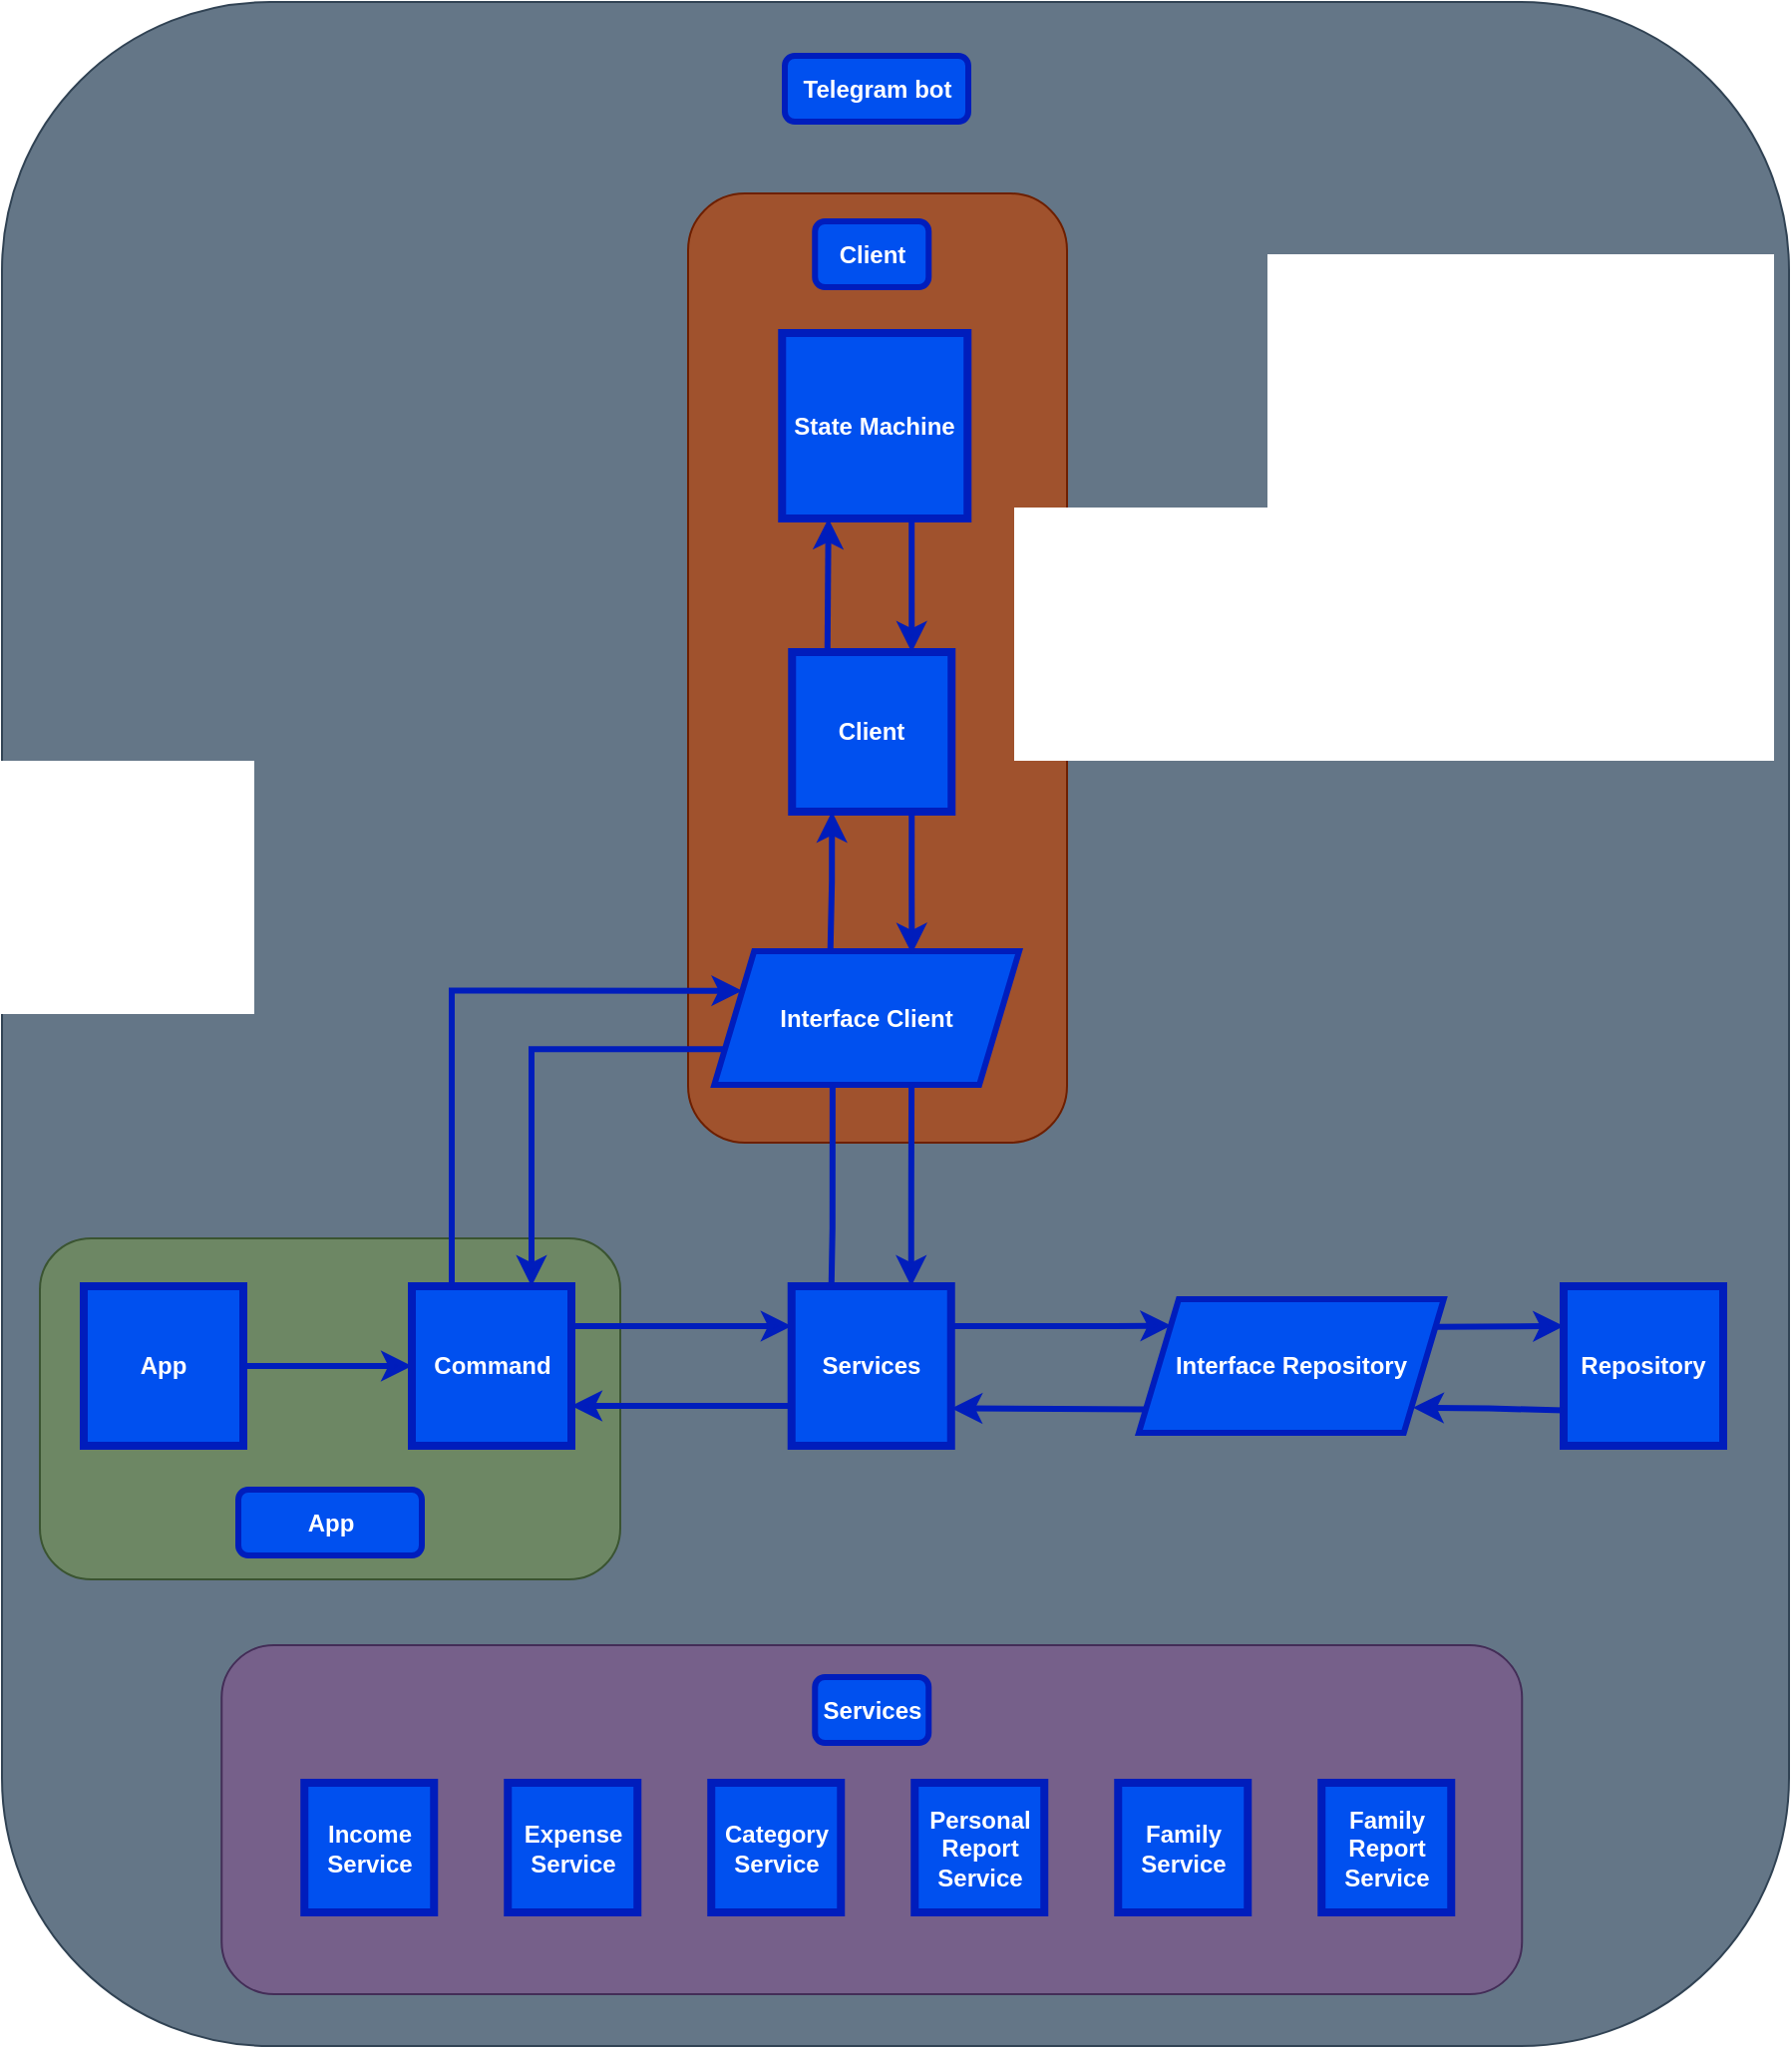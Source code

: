 <mxfile version="24.1.0" type="github">
  <diagram name="Page-1" id="haOZvg4d8h4sqzNdu954">
    <mxGraphModel dx="472" dy="1086" grid="0" gridSize="10" guides="1" tooltips="1" connect="1" arrows="1" fold="1" page="0" pageScale="1" pageWidth="850" pageHeight="1100" math="0" shadow="0">
      <root>
        <mxCell id="0" />
        <mxCell id="1" parent="0" />
        <mxCell id="C-qCxtMn5BfufGwFR7-I-56" value="" style="rounded=1;whiteSpace=wrap;html=1;fillColor=#76608a;strokeColor=#432D57;fontColor=#ffffff;" vertex="1" parent="1">
          <mxGeometry x="2040" y="918" width="189" height="130" as="geometry" />
        </mxCell>
        <mxCell id="-nfZVGSjKv8OnjrxLVHm-86" value="" style="rounded=1;whiteSpace=wrap;html=1;fillColor=#647687;fontColor=#ffffff;strokeColor=#314354;" parent="1" vertex="1">
          <mxGeometry x="1696" y="298" width="896" height="1025" as="geometry" />
        </mxCell>
        <mxCell id="C-qCxtMn5BfufGwFR7-I-6" value="" style="rounded=1;whiteSpace=wrap;html=1;fillColor=#a0522d;strokeColor=#6D1F00;fontColor=#ffffff;" vertex="1" parent="1">
          <mxGeometry x="2040" y="394" width="190" height="476" as="geometry" />
        </mxCell>
        <mxCell id="C-qCxtMn5BfufGwFR7-I-7" value="" style="rounded=1;whiteSpace=wrap;html=1;fillColor=#6d8764;strokeColor=#3A5431;fontColor=#ffffff;" vertex="1" parent="1">
          <mxGeometry x="1715" y="918" width="291" height="171" as="geometry" />
        </mxCell>
        <mxCell id="C-qCxtMn5BfufGwFR7-I-8" value="" style="rounded=1;whiteSpace=wrap;html=1;fillColor=#76608a;strokeColor=#432D57;fontColor=#ffffff;" vertex="1" parent="1">
          <mxGeometry x="1806.13" y="1122" width="652" height="175" as="geometry" />
        </mxCell>
        <mxCell id="C-qCxtMn5BfufGwFR7-I-10" value="&lt;b&gt;Repository&lt;/b&gt;" style="whiteSpace=wrap;html=1;aspect=fixed;fillColor=#0050ef;strokeColor=#001DBC;fontColor=#ffffff;strokeWidth=4;" vertex="1" parent="1">
          <mxGeometry x="2479" y="942" width="80" height="80" as="geometry" />
        </mxCell>
        <mxCell id="C-qCxtMn5BfufGwFR7-I-11" style="edgeStyle=orthogonalEdgeStyle;rounded=0;orthogonalLoop=1;jettySize=auto;html=1;exitX=1;exitY=0.5;exitDx=0;exitDy=0;entryX=0;entryY=0.5;entryDx=0;entryDy=0;fillColor=#0050ef;strokeColor=#001DBC;strokeWidth=3;" edge="1" parent="1" source="C-qCxtMn5BfufGwFR7-I-12" target="C-qCxtMn5BfufGwFR7-I-28">
          <mxGeometry relative="1" as="geometry" />
        </mxCell>
        <mxCell id="C-qCxtMn5BfufGwFR7-I-12" value="&lt;b&gt;App&lt;/b&gt;" style="whiteSpace=wrap;html=1;aspect=fixed;fillColor=#0050ef;strokeColor=#001DBC;fontColor=#ffffff;strokeWidth=4;" vertex="1" parent="1">
          <mxGeometry x="1737" y="942" width="80" height="80" as="geometry" />
        </mxCell>
        <mxCell id="C-qCxtMn5BfufGwFR7-I-13" value="&lt;b&gt;Services&lt;/b&gt;" style="rounded=1;whiteSpace=wrap;html=1;fillColor=#0050ef;fontColor=#ffffff;strokeColor=#001DBC;strokeWidth=3;" vertex="1" parent="1">
          <mxGeometry x="2103.63" y="1138" width="57" height="33" as="geometry" />
        </mxCell>
        <mxCell id="C-qCxtMn5BfufGwFR7-I-14" value="&lt;b&gt;Telegram bot&lt;/b&gt;" style="rounded=1;whiteSpace=wrap;html=1;fillColor=#0050ef;fontColor=#ffffff;strokeColor=#001DBC;strokeWidth=3;" vertex="1" parent="1">
          <mxGeometry x="2088.5" y="325" width="92" height="33" as="geometry" />
        </mxCell>
        <mxCell id="C-qCxtMn5BfufGwFR7-I-15" value="&lt;b&gt;Income Service&lt;/b&gt;" style="whiteSpace=wrap;html=1;aspect=fixed;fillColor=#0050ef;strokeColor=#001DBC;fontColor=#ffffff;strokeWidth=4;" vertex="1" parent="1">
          <mxGeometry x="1847.63" y="1191" width="65" height="65" as="geometry" />
        </mxCell>
        <mxCell id="C-qCxtMn5BfufGwFR7-I-16" value="&lt;b&gt;Expense Service&lt;/b&gt;" style="whiteSpace=wrap;html=1;aspect=fixed;fillColor=#0050ef;strokeColor=#001DBC;fontColor=#ffffff;strokeWidth=4;" vertex="1" parent="1">
          <mxGeometry x="1949.63" y="1191" width="65" height="65" as="geometry" />
        </mxCell>
        <mxCell id="C-qCxtMn5BfufGwFR7-I-17" value="&lt;b style=&quot;border-color: var(--border-color);&quot;&gt;Category Service&lt;/b&gt;" style="whiteSpace=wrap;html=1;aspect=fixed;fillColor=#0050ef;strokeColor=#001DBC;fontColor=#ffffff;strokeWidth=4;" vertex="1" parent="1">
          <mxGeometry x="2051.63" y="1191" width="65" height="65" as="geometry" />
        </mxCell>
        <mxCell id="C-qCxtMn5BfufGwFR7-I-18" value="&lt;b style=&quot;border-color: var(--border-color);&quot;&gt;Personal Report Service&lt;/b&gt;" style="whiteSpace=wrap;html=1;aspect=fixed;fillColor=#0050ef;strokeColor=#001DBC;fontColor=#ffffff;strokeWidth=4;" vertex="1" parent="1">
          <mxGeometry x="2153.63" y="1191" width="65" height="65" as="geometry" />
        </mxCell>
        <mxCell id="C-qCxtMn5BfufGwFR7-I-19" value="&lt;b style=&quot;border-color: var(--border-color);&quot;&gt;Family Report Service&lt;/b&gt;" style="whiteSpace=wrap;html=1;aspect=fixed;fillColor=#0050ef;strokeColor=#001DBC;fontColor=#ffffff;strokeWidth=4;" vertex="1" parent="1">
          <mxGeometry x="2357.63" y="1191" width="65" height="65" as="geometry" />
        </mxCell>
        <mxCell id="C-qCxtMn5BfufGwFR7-I-20" value="&lt;b style=&quot;border-color: var(--border-color);&quot;&gt;Family Service&lt;/b&gt;" style="whiteSpace=wrap;html=1;aspect=fixed;fillColor=#0050ef;strokeColor=#001DBC;fontColor=#ffffff;strokeWidth=4;" vertex="1" parent="1">
          <mxGeometry x="2255.63" y="1191" width="65" height="65" as="geometry" />
        </mxCell>
        <mxCell id="C-qCxtMn5BfufGwFR7-I-23" value="" style="edgeStyle=orthogonalEdgeStyle;rounded=0;orthogonalLoop=1;jettySize=auto;html=1;exitX=1;exitY=0.25;exitDx=0;exitDy=0;entryX=0.106;entryY=0.198;entryDx=0;entryDy=0;fillColor=#0050ef;strokeColor=#001DBC;strokeWidth=3;endArrow=classic;endFill=1;entryPerimeter=0;" edge="1" parent="1" target="C-qCxtMn5BfufGwFR7-I-24" source="C-qCxtMn5BfufGwFR7-I-9">
          <mxGeometry relative="1" as="geometry">
            <mxPoint x="2176.62" y="962" as="sourcePoint" />
            <mxPoint x="2282.62" y="962" as="targetPoint" />
            <Array as="points">
              <mxPoint x="2254" y="962" />
            </Array>
          </mxGeometry>
        </mxCell>
        <mxCell id="C-qCxtMn5BfufGwFR7-I-25" value="" style="endArrow=classic;html=1;rounded=0;exitX=0.974;exitY=0.207;exitDx=0;exitDy=0;entryX=0;entryY=0.25;entryDx=0;entryDy=0;fillColor=#0050ef;strokeColor=#001DBC;strokeWidth=3;exitPerimeter=0;" edge="1" parent="1" source="C-qCxtMn5BfufGwFR7-I-24">
          <mxGeometry width="50" height="50" relative="1" as="geometry">
            <mxPoint x="2393.12" y="1027" as="sourcePoint" />
            <mxPoint x="2479.12" y="962" as="targetPoint" />
          </mxGeometry>
        </mxCell>
        <mxCell id="C-qCxtMn5BfufGwFR7-I-27" value="" style="edgeStyle=orthogonalEdgeStyle;rounded=0;orthogonalLoop=1;jettySize=auto;html=1;entryX=0;entryY=0.75;entryDx=0;entryDy=0;fillColor=#0050ef;strokeColor=#001DBC;strokeWidth=3;endArrow=none;endFill=0;exitX=1;exitY=0.75;exitDx=0;exitDy=0;startArrow=classic;startFill=1;" edge="1" parent="1" source="C-qCxtMn5BfufGwFR7-I-28" target="C-qCxtMn5BfufGwFR7-I-9">
          <mxGeometry relative="1" as="geometry">
            <mxPoint x="2375" y="1003" as="sourcePoint" />
            <mxPoint x="2450.62" y="1002" as="targetPoint" />
            <Array as="points" />
          </mxGeometry>
        </mxCell>
        <mxCell id="C-qCxtMn5BfufGwFR7-I-51" style="edgeStyle=orthogonalEdgeStyle;rounded=0;orthogonalLoop=1;jettySize=auto;html=1;exitX=0.25;exitY=0;exitDx=0;exitDy=0;startArrow=none;startFill=0;endArrow=classic;endFill=1;fillColor=#0050ef;strokeColor=#001DBC;strokeWidth=3;entryX=0;entryY=0.25;entryDx=0;entryDy=0;" edge="1" parent="1" source="C-qCxtMn5BfufGwFR7-I-28" target="C-qCxtMn5BfufGwFR7-I-34">
          <mxGeometry relative="1" as="geometry">
            <mxPoint x="2110.926" y="846.0" as="targetPoint" />
            <Array as="points">
              <mxPoint x="1922" y="794" />
            </Array>
          </mxGeometry>
        </mxCell>
        <mxCell id="C-qCxtMn5BfufGwFR7-I-28" value="&lt;b&gt;Command&lt;/b&gt;" style="whiteSpace=wrap;html=1;aspect=fixed;fillColor=#0050ef;strokeColor=#001DBC;fontColor=#ffffff;strokeWidth=4;" vertex="1" parent="1">
          <mxGeometry x="1901.5" y="942" width="80" height="80" as="geometry" />
        </mxCell>
        <mxCell id="C-qCxtMn5BfufGwFR7-I-29" style="edgeStyle=orthogonalEdgeStyle;rounded=0;orthogonalLoop=1;jettySize=auto;html=1;entryX=0.25;entryY=1;entryDx=0;entryDy=0;fillColor=#0050ef;strokeColor=#001DBC;strokeWidth=3;exitX=0.222;exitY=-0.001;exitDx=0;exitDy=0;exitPerimeter=0;" edge="1" parent="1" source="C-qCxtMn5BfufGwFR7-I-30" target="C-qCxtMn5BfufGwFR7-I-31">
          <mxGeometry relative="1" as="geometry">
            <Array as="points">
              <mxPoint x="2110.13" y="624" />
            </Array>
            <mxPoint x="2109.13" y="624" as="sourcePoint" />
          </mxGeometry>
        </mxCell>
        <mxCell id="C-qCxtMn5BfufGwFR7-I-30" value="&lt;b&gt;Client&lt;/b&gt;" style="whiteSpace=wrap;html=1;aspect=fixed;fillColor=#0050ef;strokeColor=#001DBC;fontColor=#ffffff;strokeWidth=4;" vertex="1" parent="1">
          <mxGeometry x="2092.13" y="624" width="80" height="80" as="geometry" />
        </mxCell>
        <mxCell id="C-qCxtMn5BfufGwFR7-I-31" value="&lt;b&gt;State Machine&lt;/b&gt;" style="whiteSpace=wrap;html=1;aspect=fixed;fillColor=#0050ef;strokeColor=#001DBC;fontColor=#ffffff;strokeWidth=4;" vertex="1" parent="1">
          <mxGeometry x="2087.13" y="464" width="93" height="93" as="geometry" />
        </mxCell>
        <mxCell id="C-qCxtMn5BfufGwFR7-I-34" value="&lt;b style=&quot;border-color: var(--border-color);&quot;&gt;Interface Client&lt;br&gt;&lt;/b&gt;" style="shape=parallelogram;perimeter=parallelogramPerimeter;whiteSpace=wrap;html=1;fixedSize=1;fillColor=#0050ef;fontColor=#ffffff;strokeColor=#001DBC;strokeWidth=3;" vertex="1" parent="1">
          <mxGeometry x="2053.13" y="774" width="152.88" height="67" as="geometry" />
        </mxCell>
        <mxCell id="C-qCxtMn5BfufGwFR7-I-35" value="&lt;b&gt;App&lt;/b&gt;" style="rounded=1;whiteSpace=wrap;html=1;fillColor=#0050ef;fontColor=#ffffff;strokeColor=#001DBC;strokeWidth=3;" vertex="1" parent="1">
          <mxGeometry x="1814.5" y="1044" width="92" height="33" as="geometry" />
        </mxCell>
        <mxCell id="C-qCxtMn5BfufGwFR7-I-36" value="" style="edgeStyle=orthogonalEdgeStyle;rounded=0;orthogonalLoop=1;jettySize=auto;html=1;fillColor=#0050ef;strokeColor=#001DBC;strokeWidth=3;endArrow=none;endFill=0;startArrow=classic;startFill=1;" edge="1" parent="1">
          <mxGeometry relative="1" as="geometry">
            <Array as="points">
              <mxPoint x="2152.13" y="557" />
            </Array>
            <mxPoint x="2152.13" y="624" as="sourcePoint" />
            <mxPoint x="2152.13" y="558" as="targetPoint" />
          </mxGeometry>
        </mxCell>
        <mxCell id="C-qCxtMn5BfufGwFR7-I-37" value="&lt;b&gt;Client&lt;/b&gt;" style="rounded=1;whiteSpace=wrap;html=1;fillColor=#0050ef;fontColor=#ffffff;strokeColor=#001DBC;strokeWidth=3;" vertex="1" parent="1">
          <mxGeometry x="2103.63" y="408" width="57" height="33" as="geometry" />
        </mxCell>
        <mxCell id="C-qCxtMn5BfufGwFR7-I-24" value="&lt;b style=&quot;border-color: var(--border-color);&quot;&gt;Interface&amp;nbsp;&lt;b style=&quot;border-color: var(--border-color);&quot;&gt;Repository&lt;/b&gt;&lt;br&gt;&lt;/b&gt;" style="shape=parallelogram;perimeter=parallelogramPerimeter;whiteSpace=wrap;html=1;fixedSize=1;fillColor=#0050ef;fontColor=#ffffff;strokeColor=#001DBC;strokeWidth=3;" vertex="1" parent="1">
          <mxGeometry x="2266" y="948.5" width="152.88" height="67" as="geometry" />
        </mxCell>
        <mxCell id="C-qCxtMn5BfufGwFR7-I-38" value="" style="edgeStyle=orthogonalEdgeStyle;rounded=0;orthogonalLoop=1;jettySize=auto;html=1;exitX=1;exitY=0.25;exitDx=0;exitDy=0;entryX=0;entryY=0.25;entryDx=0;entryDy=0;fillColor=#0050ef;strokeColor=#001DBC;strokeWidth=3;endArrow=classic;endFill=1;" edge="1" parent="1" source="C-qCxtMn5BfufGwFR7-I-28" target="C-qCxtMn5BfufGwFR7-I-9">
          <mxGeometry relative="1" as="geometry">
            <mxPoint x="1981.87" y="962.5" as="sourcePoint" />
            <mxPoint x="2260.87" y="965.5" as="targetPoint" />
            <Array as="points" />
          </mxGeometry>
        </mxCell>
        <mxCell id="C-qCxtMn5BfufGwFR7-I-9" value="&lt;b&gt;Services&lt;/b&gt;" style="whiteSpace=wrap;html=1;aspect=fixed;fillColor=#0050ef;strokeColor=#001DBC;fontColor=#ffffff;strokeWidth=4;" vertex="1" parent="1">
          <mxGeometry x="2091.87" y="942" width="80" height="80" as="geometry" />
        </mxCell>
        <mxCell id="C-qCxtMn5BfufGwFR7-I-47" style="edgeStyle=orthogonalEdgeStyle;rounded=0;orthogonalLoop=1;jettySize=auto;html=1;exitX=0.25;exitY=1;exitDx=0;exitDy=0;entryX=0.381;entryY=-0.018;entryDx=0;entryDy=0;entryPerimeter=0;startArrow=classic;startFill=1;endArrow=none;endFill=0;strokeWidth=3;fillColor=#0050ef;strokeColor=#001DBC;" edge="1" parent="1" source="C-qCxtMn5BfufGwFR7-I-30" target="C-qCxtMn5BfufGwFR7-I-34">
          <mxGeometry relative="1" as="geometry" />
        </mxCell>
        <mxCell id="C-qCxtMn5BfufGwFR7-I-48" style="edgeStyle=orthogonalEdgeStyle;rounded=0;orthogonalLoop=1;jettySize=auto;html=1;exitX=0.75;exitY=1;exitDx=0;exitDy=0;entryX=0.648;entryY=0.019;entryDx=0;entryDy=0;entryPerimeter=0;strokeWidth=3;fillColor=#0050ef;strokeColor=#001DBC;" edge="1" parent="1" source="C-qCxtMn5BfufGwFR7-I-30" target="C-qCxtMn5BfufGwFR7-I-34">
          <mxGeometry relative="1" as="geometry" />
        </mxCell>
        <mxCell id="C-qCxtMn5BfufGwFR7-I-49" style="edgeStyle=orthogonalEdgeStyle;rounded=0;orthogonalLoop=1;jettySize=auto;html=1;exitX=0.75;exitY=0;exitDx=0;exitDy=0;entryX=0.647;entryY=0.992;entryDx=0;entryDy=0;entryPerimeter=0;fillColor=#0050ef;strokeColor=#001DBC;strokeWidth=3;startArrow=classic;startFill=1;endArrow=none;endFill=0;" edge="1" parent="1" source="C-qCxtMn5BfufGwFR7-I-9" target="C-qCxtMn5BfufGwFR7-I-34">
          <mxGeometry relative="1" as="geometry" />
        </mxCell>
        <mxCell id="C-qCxtMn5BfufGwFR7-I-52" style="edgeStyle=orthogonalEdgeStyle;rounded=0;orthogonalLoop=1;jettySize=auto;html=1;exitX=0.75;exitY=0;exitDx=0;exitDy=0;fillColor=#0050ef;strokeColor=#001DBC;strokeWidth=3;startArrow=classic;startFill=1;endArrow=none;endFill=0;entryX=0;entryY=0.75;entryDx=0;entryDy=0;" edge="1" parent="1" source="C-qCxtMn5BfufGwFR7-I-28" target="C-qCxtMn5BfufGwFR7-I-34">
          <mxGeometry relative="1" as="geometry">
            <mxPoint x="2152" y="962" as="targetPoint" />
            <Array as="points">
              <mxPoint x="1962" y="823" />
            </Array>
          </mxGeometry>
        </mxCell>
        <mxCell id="C-qCxtMn5BfufGwFR7-I-54" value="" style="edgeStyle=orthogonalEdgeStyle;rounded=0;orthogonalLoop=1;jettySize=auto;html=1;fillColor=#0050ef;strokeColor=#001DBC;strokeWidth=3;endArrow=none;endFill=0;exitX=1;exitY=0.75;exitDx=0;exitDy=0;startArrow=classic;startFill=1;entryX=0.024;entryY=0.824;entryDx=0;entryDy=0;entryPerimeter=0;" edge="1" parent="1" target="C-qCxtMn5BfufGwFR7-I-24">
          <mxGeometry relative="1" as="geometry">
            <mxPoint x="2172.13" y="1003.2" as="sourcePoint" />
            <mxPoint x="2240" y="1003" as="targetPoint" />
            <Array as="points" />
          </mxGeometry>
        </mxCell>
        <mxCell id="C-qCxtMn5BfufGwFR7-I-55" value="" style="edgeStyle=orthogonalEdgeStyle;rounded=0;orthogonalLoop=1;jettySize=auto;html=1;fillColor=#0050ef;strokeColor=#001DBC;strokeWidth=3;endArrow=none;endFill=0;exitX=1;exitY=0.75;exitDx=0;exitDy=0;startArrow=classic;startFill=1;entryX=0;entryY=0.778;entryDx=0;entryDy=0;entryPerimeter=0;" edge="1" parent="1" target="C-qCxtMn5BfufGwFR7-I-10">
          <mxGeometry relative="1" as="geometry">
            <mxPoint x="2403.5" y="1002.84" as="sourcePoint" />
            <mxPoint x="2472.37" y="1003.64" as="targetPoint" />
            <Array as="points" />
          </mxGeometry>
        </mxCell>
        <mxCell id="C-qCxtMn5BfufGwFR7-I-50" style="edgeStyle=orthogonalEdgeStyle;rounded=0;orthogonalLoop=1;jettySize=auto;html=1;startArrow=none;startFill=0;endArrow=none;endFill=0;entryX=0.25;entryY=0;entryDx=0;entryDy=0;fillColor=#0050ef;strokeColor=#001DBC;strokeWidth=3;exitX=0.388;exitY=1.008;exitDx=0;exitDy=0;exitPerimeter=0;" edge="1" parent="1" source="C-qCxtMn5BfufGwFR7-I-34" target="C-qCxtMn5BfufGwFR7-I-9">
          <mxGeometry relative="1" as="geometry">
            <mxPoint x="2111" y="846" as="sourcePoint" />
            <mxPoint x="2111" y="913" as="targetPoint" />
            <Array as="points">
              <mxPoint x="2112" y="913" />
              <mxPoint x="2112" y="913" />
            </Array>
          </mxGeometry>
        </mxCell>
      </root>
    </mxGraphModel>
  </diagram>
</mxfile>
